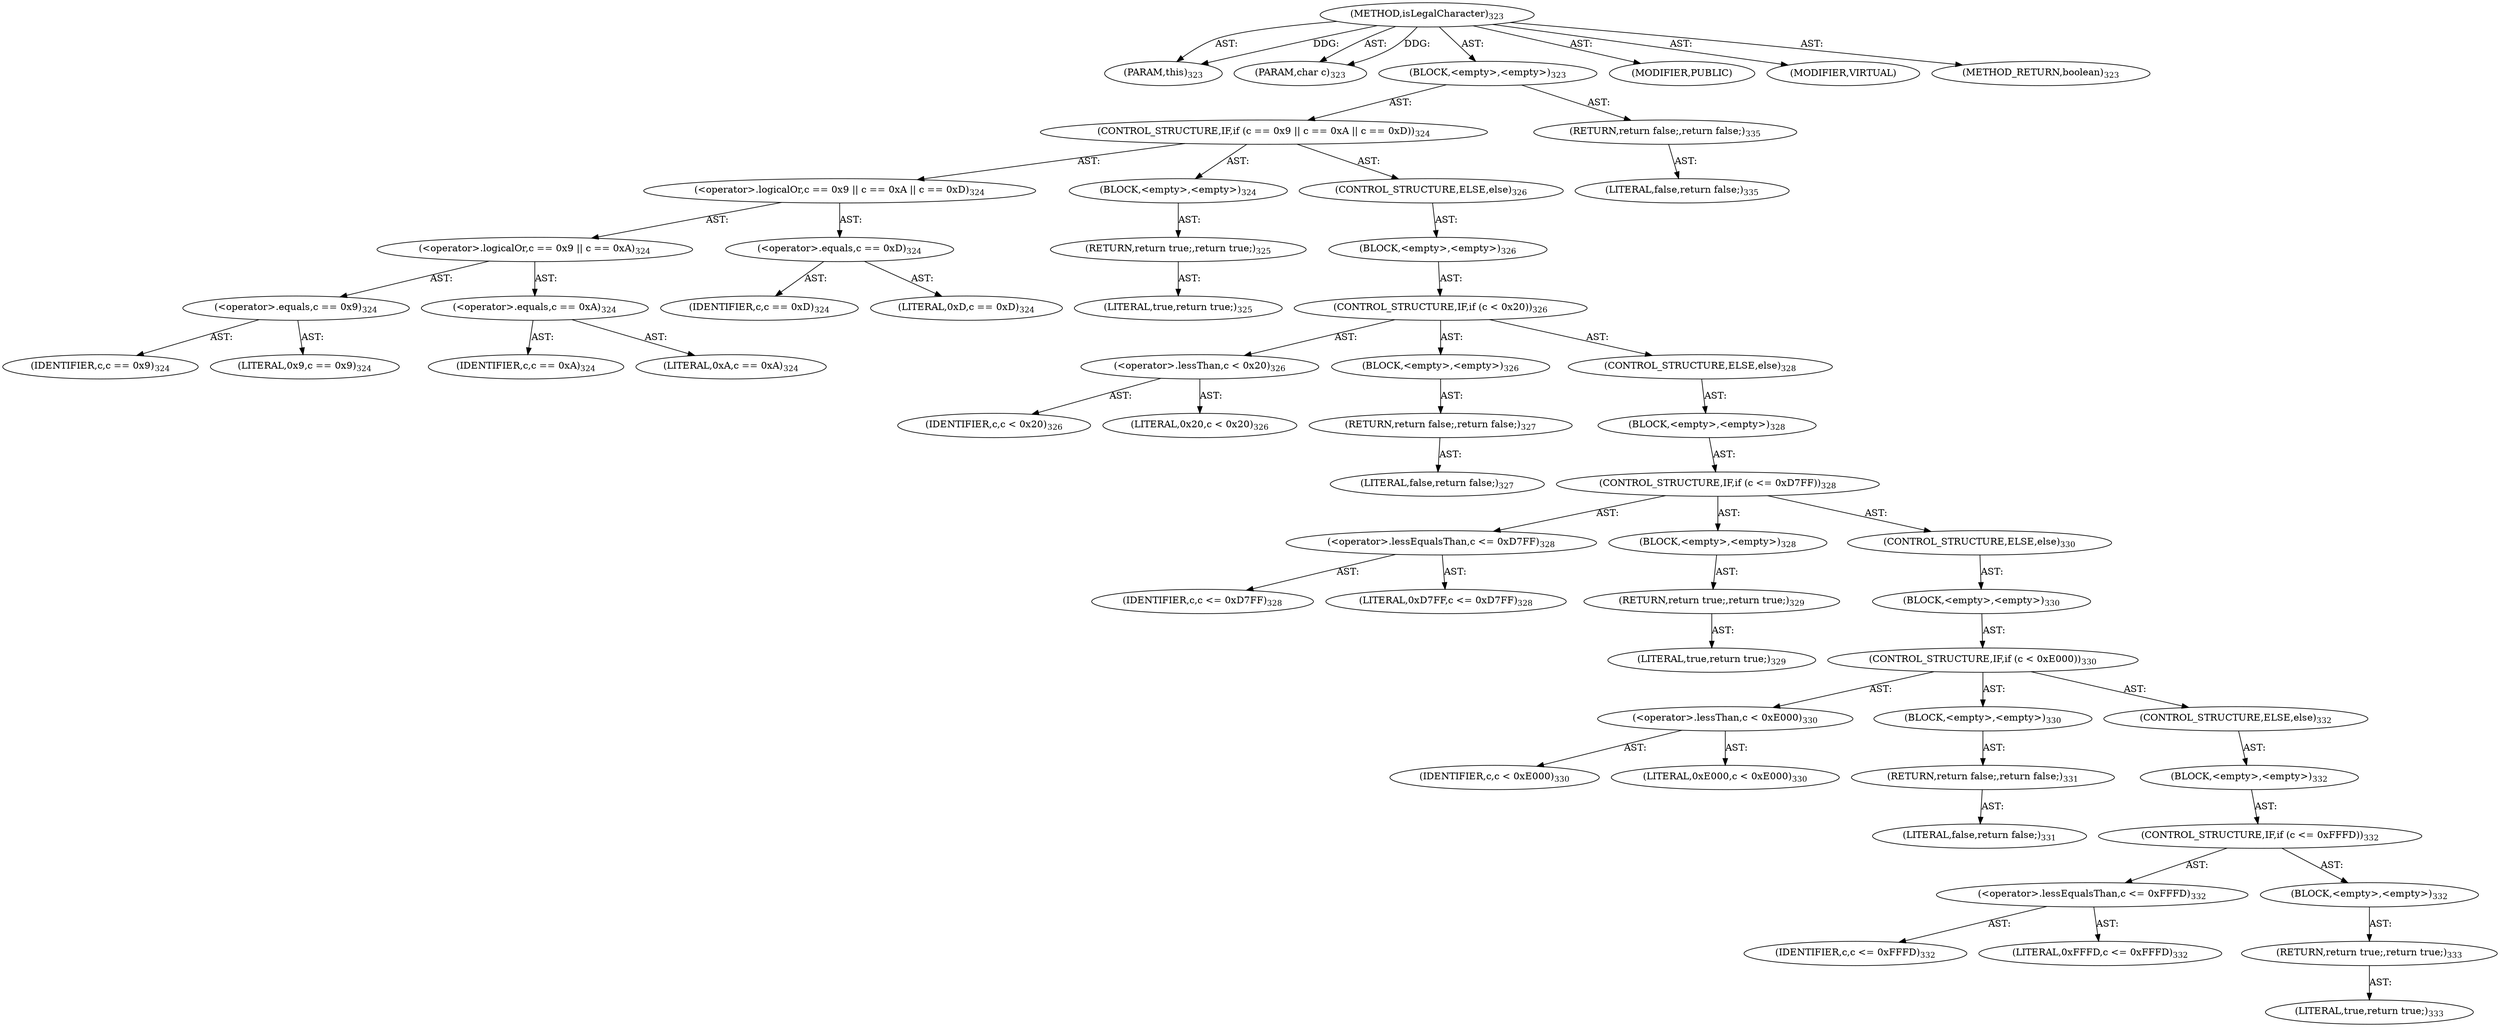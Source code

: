 digraph "isLegalCharacter" {  
"111669149701" [label = <(METHOD,isLegalCharacter)<SUB>323</SUB>> ]
"115964117006" [label = <(PARAM,this)<SUB>323</SUB>> ]
"115964117007" [label = <(PARAM,char c)<SUB>323</SUB>> ]
"25769803818" [label = <(BLOCK,&lt;empty&gt;,&lt;empty&gt;)<SUB>323</SUB>> ]
"47244640293" [label = <(CONTROL_STRUCTURE,IF,if (c == 0x9 || c == 0xA || c == 0xD))<SUB>324</SUB>> ]
"30064771245" [label = <(&lt;operator&gt;.logicalOr,c == 0x9 || c == 0xA || c == 0xD)<SUB>324</SUB>> ]
"30064771246" [label = <(&lt;operator&gt;.logicalOr,c == 0x9 || c == 0xA)<SUB>324</SUB>> ]
"30064771247" [label = <(&lt;operator&gt;.equals,c == 0x9)<SUB>324</SUB>> ]
"68719476912" [label = <(IDENTIFIER,c,c == 0x9)<SUB>324</SUB>> ]
"90194313289" [label = <(LITERAL,0x9,c == 0x9)<SUB>324</SUB>> ]
"30064771248" [label = <(&lt;operator&gt;.equals,c == 0xA)<SUB>324</SUB>> ]
"68719476913" [label = <(IDENTIFIER,c,c == 0xA)<SUB>324</SUB>> ]
"90194313290" [label = <(LITERAL,0xA,c == 0xA)<SUB>324</SUB>> ]
"30064771249" [label = <(&lt;operator&gt;.equals,c == 0xD)<SUB>324</SUB>> ]
"68719476914" [label = <(IDENTIFIER,c,c == 0xD)<SUB>324</SUB>> ]
"90194313291" [label = <(LITERAL,0xD,c == 0xD)<SUB>324</SUB>> ]
"25769803819" [label = <(BLOCK,&lt;empty&gt;,&lt;empty&gt;)<SUB>324</SUB>> ]
"146028888073" [label = <(RETURN,return true;,return true;)<SUB>325</SUB>> ]
"90194313292" [label = <(LITERAL,true,return true;)<SUB>325</SUB>> ]
"47244640294" [label = <(CONTROL_STRUCTURE,ELSE,else)<SUB>326</SUB>> ]
"25769803820" [label = <(BLOCK,&lt;empty&gt;,&lt;empty&gt;)<SUB>326</SUB>> ]
"47244640295" [label = <(CONTROL_STRUCTURE,IF,if (c &lt; 0x20))<SUB>326</SUB>> ]
"30064771250" [label = <(&lt;operator&gt;.lessThan,c &lt; 0x20)<SUB>326</SUB>> ]
"68719476915" [label = <(IDENTIFIER,c,c &lt; 0x20)<SUB>326</SUB>> ]
"90194313293" [label = <(LITERAL,0x20,c &lt; 0x20)<SUB>326</SUB>> ]
"25769803821" [label = <(BLOCK,&lt;empty&gt;,&lt;empty&gt;)<SUB>326</SUB>> ]
"146028888074" [label = <(RETURN,return false;,return false;)<SUB>327</SUB>> ]
"90194313294" [label = <(LITERAL,false,return false;)<SUB>327</SUB>> ]
"47244640296" [label = <(CONTROL_STRUCTURE,ELSE,else)<SUB>328</SUB>> ]
"25769803822" [label = <(BLOCK,&lt;empty&gt;,&lt;empty&gt;)<SUB>328</SUB>> ]
"47244640297" [label = <(CONTROL_STRUCTURE,IF,if (c &lt;= 0xD7FF))<SUB>328</SUB>> ]
"30064771251" [label = <(&lt;operator&gt;.lessEqualsThan,c &lt;= 0xD7FF)<SUB>328</SUB>> ]
"68719476916" [label = <(IDENTIFIER,c,c &lt;= 0xD7FF)<SUB>328</SUB>> ]
"90194313295" [label = <(LITERAL,0xD7FF,c &lt;= 0xD7FF)<SUB>328</SUB>> ]
"25769803823" [label = <(BLOCK,&lt;empty&gt;,&lt;empty&gt;)<SUB>328</SUB>> ]
"146028888075" [label = <(RETURN,return true;,return true;)<SUB>329</SUB>> ]
"90194313296" [label = <(LITERAL,true,return true;)<SUB>329</SUB>> ]
"47244640298" [label = <(CONTROL_STRUCTURE,ELSE,else)<SUB>330</SUB>> ]
"25769803824" [label = <(BLOCK,&lt;empty&gt;,&lt;empty&gt;)<SUB>330</SUB>> ]
"47244640299" [label = <(CONTROL_STRUCTURE,IF,if (c &lt; 0xE000))<SUB>330</SUB>> ]
"30064771252" [label = <(&lt;operator&gt;.lessThan,c &lt; 0xE000)<SUB>330</SUB>> ]
"68719476917" [label = <(IDENTIFIER,c,c &lt; 0xE000)<SUB>330</SUB>> ]
"90194313297" [label = <(LITERAL,0xE000,c &lt; 0xE000)<SUB>330</SUB>> ]
"25769803825" [label = <(BLOCK,&lt;empty&gt;,&lt;empty&gt;)<SUB>330</SUB>> ]
"146028888076" [label = <(RETURN,return false;,return false;)<SUB>331</SUB>> ]
"90194313298" [label = <(LITERAL,false,return false;)<SUB>331</SUB>> ]
"47244640300" [label = <(CONTROL_STRUCTURE,ELSE,else)<SUB>332</SUB>> ]
"25769803826" [label = <(BLOCK,&lt;empty&gt;,&lt;empty&gt;)<SUB>332</SUB>> ]
"47244640301" [label = <(CONTROL_STRUCTURE,IF,if (c &lt;= 0xFFFD))<SUB>332</SUB>> ]
"30064771253" [label = <(&lt;operator&gt;.lessEqualsThan,c &lt;= 0xFFFD)<SUB>332</SUB>> ]
"68719476918" [label = <(IDENTIFIER,c,c &lt;= 0xFFFD)<SUB>332</SUB>> ]
"90194313299" [label = <(LITERAL,0xFFFD,c &lt;= 0xFFFD)<SUB>332</SUB>> ]
"25769803827" [label = <(BLOCK,&lt;empty&gt;,&lt;empty&gt;)<SUB>332</SUB>> ]
"146028888077" [label = <(RETURN,return true;,return true;)<SUB>333</SUB>> ]
"90194313300" [label = <(LITERAL,true,return true;)<SUB>333</SUB>> ]
"146028888078" [label = <(RETURN,return false;,return false;)<SUB>335</SUB>> ]
"90194313301" [label = <(LITERAL,false,return false;)<SUB>335</SUB>> ]
"133143986189" [label = <(MODIFIER,PUBLIC)> ]
"133143986190" [label = <(MODIFIER,VIRTUAL)> ]
"128849018885" [label = <(METHOD_RETURN,boolean)<SUB>323</SUB>> ]
  "111669149701" -> "115964117006"  [ label = "AST: "] 
  "111669149701" -> "115964117007"  [ label = "AST: "] 
  "111669149701" -> "25769803818"  [ label = "AST: "] 
  "111669149701" -> "133143986189"  [ label = "AST: "] 
  "111669149701" -> "133143986190"  [ label = "AST: "] 
  "111669149701" -> "128849018885"  [ label = "AST: "] 
  "25769803818" -> "47244640293"  [ label = "AST: "] 
  "25769803818" -> "146028888078"  [ label = "AST: "] 
  "47244640293" -> "30064771245"  [ label = "AST: "] 
  "47244640293" -> "25769803819"  [ label = "AST: "] 
  "47244640293" -> "47244640294"  [ label = "AST: "] 
  "30064771245" -> "30064771246"  [ label = "AST: "] 
  "30064771245" -> "30064771249"  [ label = "AST: "] 
  "30064771246" -> "30064771247"  [ label = "AST: "] 
  "30064771246" -> "30064771248"  [ label = "AST: "] 
  "30064771247" -> "68719476912"  [ label = "AST: "] 
  "30064771247" -> "90194313289"  [ label = "AST: "] 
  "30064771248" -> "68719476913"  [ label = "AST: "] 
  "30064771248" -> "90194313290"  [ label = "AST: "] 
  "30064771249" -> "68719476914"  [ label = "AST: "] 
  "30064771249" -> "90194313291"  [ label = "AST: "] 
  "25769803819" -> "146028888073"  [ label = "AST: "] 
  "146028888073" -> "90194313292"  [ label = "AST: "] 
  "47244640294" -> "25769803820"  [ label = "AST: "] 
  "25769803820" -> "47244640295"  [ label = "AST: "] 
  "47244640295" -> "30064771250"  [ label = "AST: "] 
  "47244640295" -> "25769803821"  [ label = "AST: "] 
  "47244640295" -> "47244640296"  [ label = "AST: "] 
  "30064771250" -> "68719476915"  [ label = "AST: "] 
  "30064771250" -> "90194313293"  [ label = "AST: "] 
  "25769803821" -> "146028888074"  [ label = "AST: "] 
  "146028888074" -> "90194313294"  [ label = "AST: "] 
  "47244640296" -> "25769803822"  [ label = "AST: "] 
  "25769803822" -> "47244640297"  [ label = "AST: "] 
  "47244640297" -> "30064771251"  [ label = "AST: "] 
  "47244640297" -> "25769803823"  [ label = "AST: "] 
  "47244640297" -> "47244640298"  [ label = "AST: "] 
  "30064771251" -> "68719476916"  [ label = "AST: "] 
  "30064771251" -> "90194313295"  [ label = "AST: "] 
  "25769803823" -> "146028888075"  [ label = "AST: "] 
  "146028888075" -> "90194313296"  [ label = "AST: "] 
  "47244640298" -> "25769803824"  [ label = "AST: "] 
  "25769803824" -> "47244640299"  [ label = "AST: "] 
  "47244640299" -> "30064771252"  [ label = "AST: "] 
  "47244640299" -> "25769803825"  [ label = "AST: "] 
  "47244640299" -> "47244640300"  [ label = "AST: "] 
  "30064771252" -> "68719476917"  [ label = "AST: "] 
  "30064771252" -> "90194313297"  [ label = "AST: "] 
  "25769803825" -> "146028888076"  [ label = "AST: "] 
  "146028888076" -> "90194313298"  [ label = "AST: "] 
  "47244640300" -> "25769803826"  [ label = "AST: "] 
  "25769803826" -> "47244640301"  [ label = "AST: "] 
  "47244640301" -> "30064771253"  [ label = "AST: "] 
  "47244640301" -> "25769803827"  [ label = "AST: "] 
  "30064771253" -> "68719476918"  [ label = "AST: "] 
  "30064771253" -> "90194313299"  [ label = "AST: "] 
  "25769803827" -> "146028888077"  [ label = "AST: "] 
  "146028888077" -> "90194313300"  [ label = "AST: "] 
  "146028888078" -> "90194313301"  [ label = "AST: "] 
  "111669149701" -> "115964117006"  [ label = "DDG: "] 
  "111669149701" -> "115964117007"  [ label = "DDG: "] 
}
